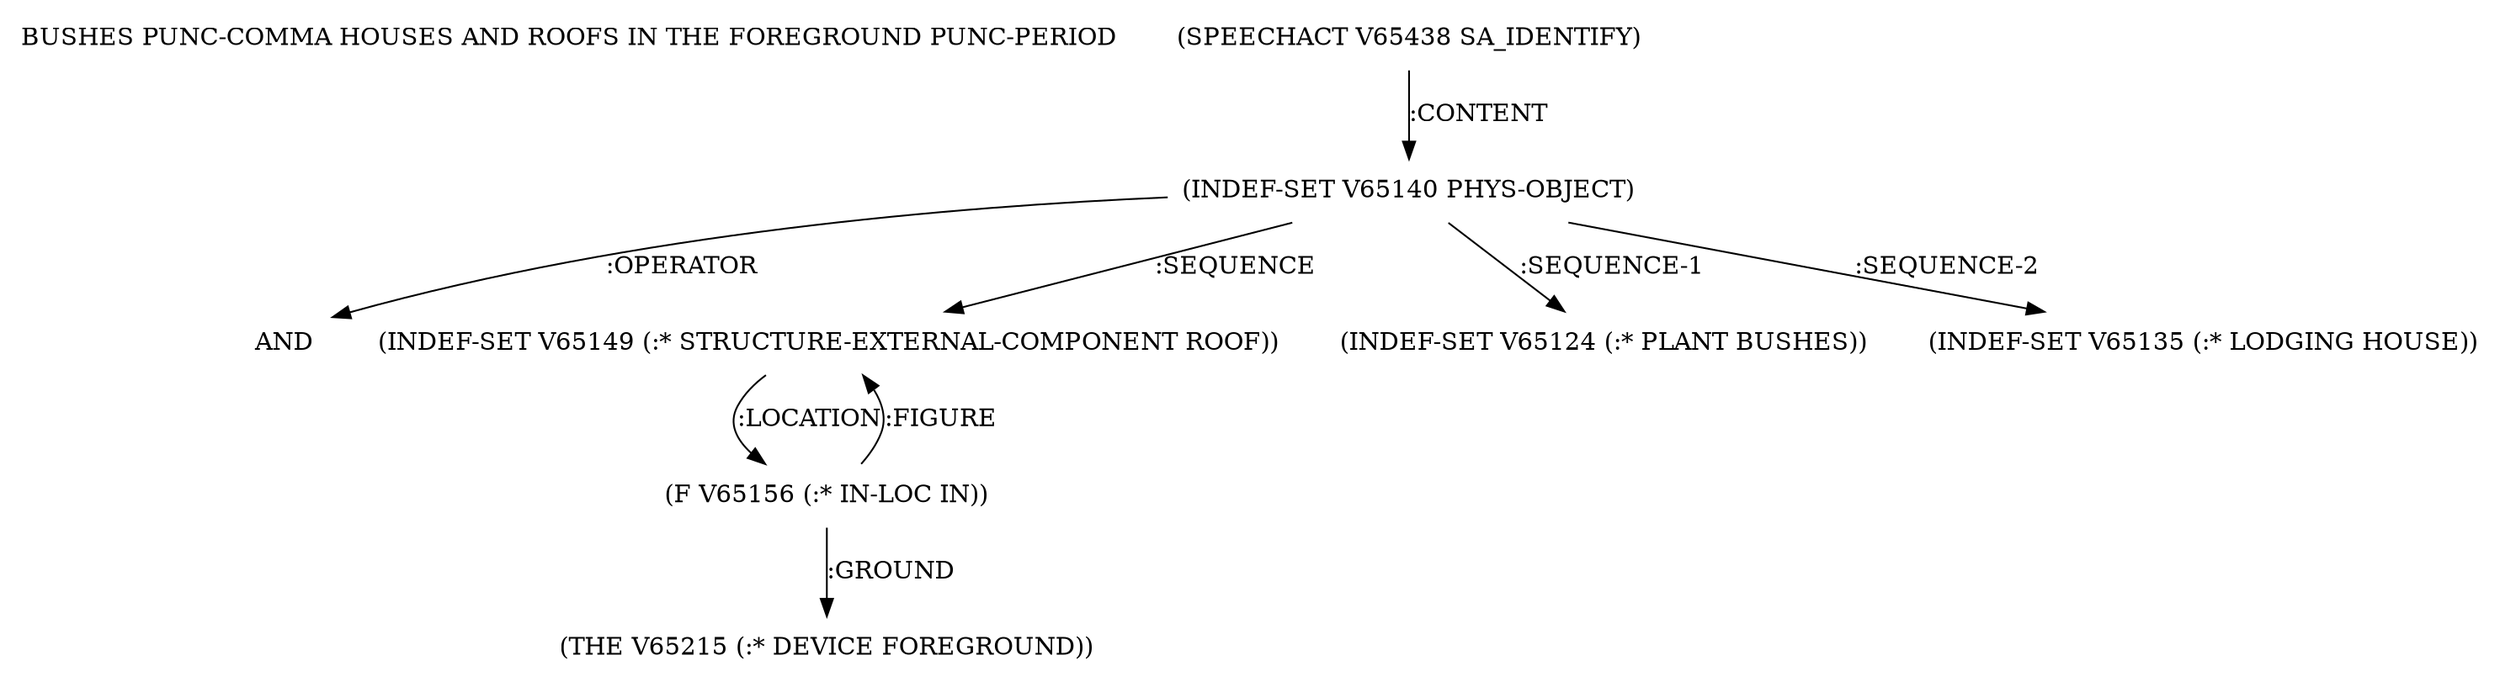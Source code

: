 digraph Terms {
  node [shape=none]
  "BUSHES PUNC-COMMA HOUSES AND ROOFS IN THE FOREGROUND PUNC-PERIOD"
  "V65438" [label="(SPEECHACT V65438 SA_IDENTIFY)"]
  "V65438" -> "V65140" [label=":CONTENT"]
  "V65140" [label="(INDEF-SET V65140 PHYS-OBJECT)"]
  "V65140" -> "NT65615" [label=":OPERATOR"]
  "NT65615" [label="AND"]
  "V65140" -> "V65149" [label=":SEQUENCE"]
  "V65140" -> "V65124" [label=":SEQUENCE-1"]
  "V65140" -> "V65135" [label=":SEQUENCE-2"]
  "V65124" [label="(INDEF-SET V65124 (:* PLANT BUSHES))"]
  "V65135" [label="(INDEF-SET V65135 (:* LODGING HOUSE))"]
  "V65149" [label="(INDEF-SET V65149 (:* STRUCTURE-EXTERNAL-COMPONENT ROOF))"]
  "V65149" -> "V65156" [label=":LOCATION"]
  "V65156" [label="(F V65156 (:* IN-LOC IN))"]
  "V65156" -> "V65215" [label=":GROUND"]
  "V65156" -> "V65149" [label=":FIGURE"]
  "V65215" [label="(THE V65215 (:* DEVICE FOREGROUND))"]
}
